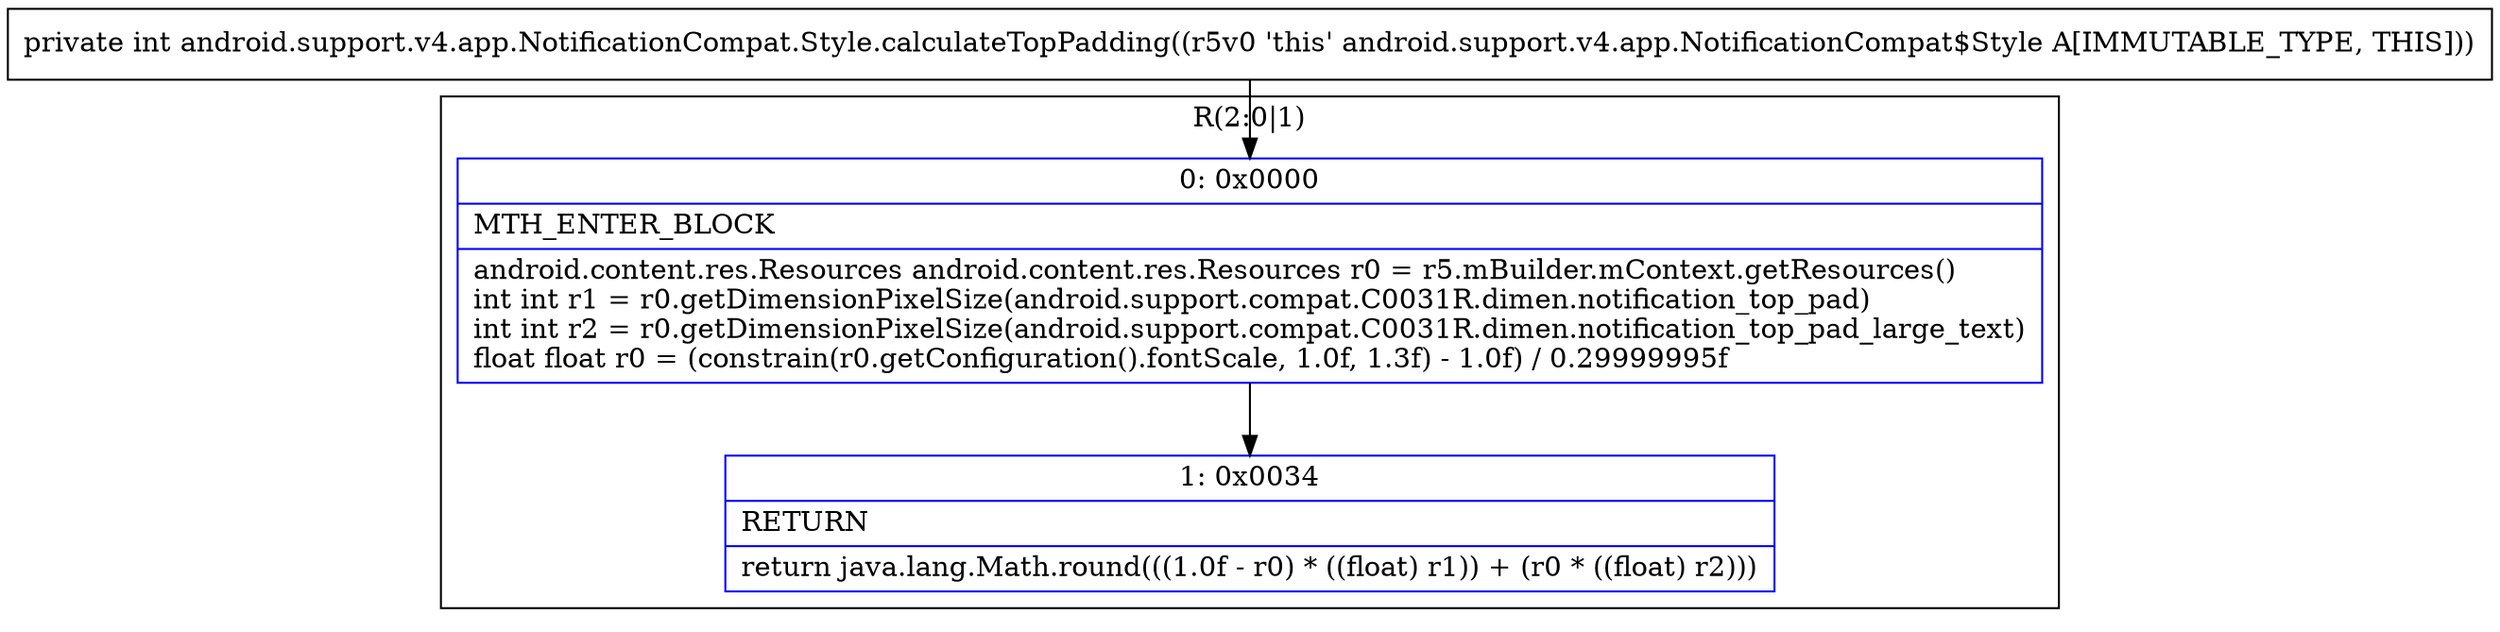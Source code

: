 digraph "CFG forandroid.support.v4.app.NotificationCompat.Style.calculateTopPadding()I" {
subgraph cluster_Region_1307603526 {
label = "R(2:0|1)";
node [shape=record,color=blue];
Node_0 [shape=record,label="{0\:\ 0x0000|MTH_ENTER_BLOCK\l|android.content.res.Resources android.content.res.Resources r0 = r5.mBuilder.mContext.getResources()\lint int r1 = r0.getDimensionPixelSize(android.support.compat.C0031R.dimen.notification_top_pad)\lint int r2 = r0.getDimensionPixelSize(android.support.compat.C0031R.dimen.notification_top_pad_large_text)\lfloat float r0 = (constrain(r0.getConfiguration().fontScale, 1.0f, 1.3f) \- 1.0f) \/ 0.29999995f\l}"];
Node_1 [shape=record,label="{1\:\ 0x0034|RETURN\l|return java.lang.Math.round(((1.0f \- r0) * ((float) r1)) + (r0 * ((float) r2)))\l}"];
}
MethodNode[shape=record,label="{private int android.support.v4.app.NotificationCompat.Style.calculateTopPadding((r5v0 'this' android.support.v4.app.NotificationCompat$Style A[IMMUTABLE_TYPE, THIS])) }"];
MethodNode -> Node_0;
Node_0 -> Node_1;
}

